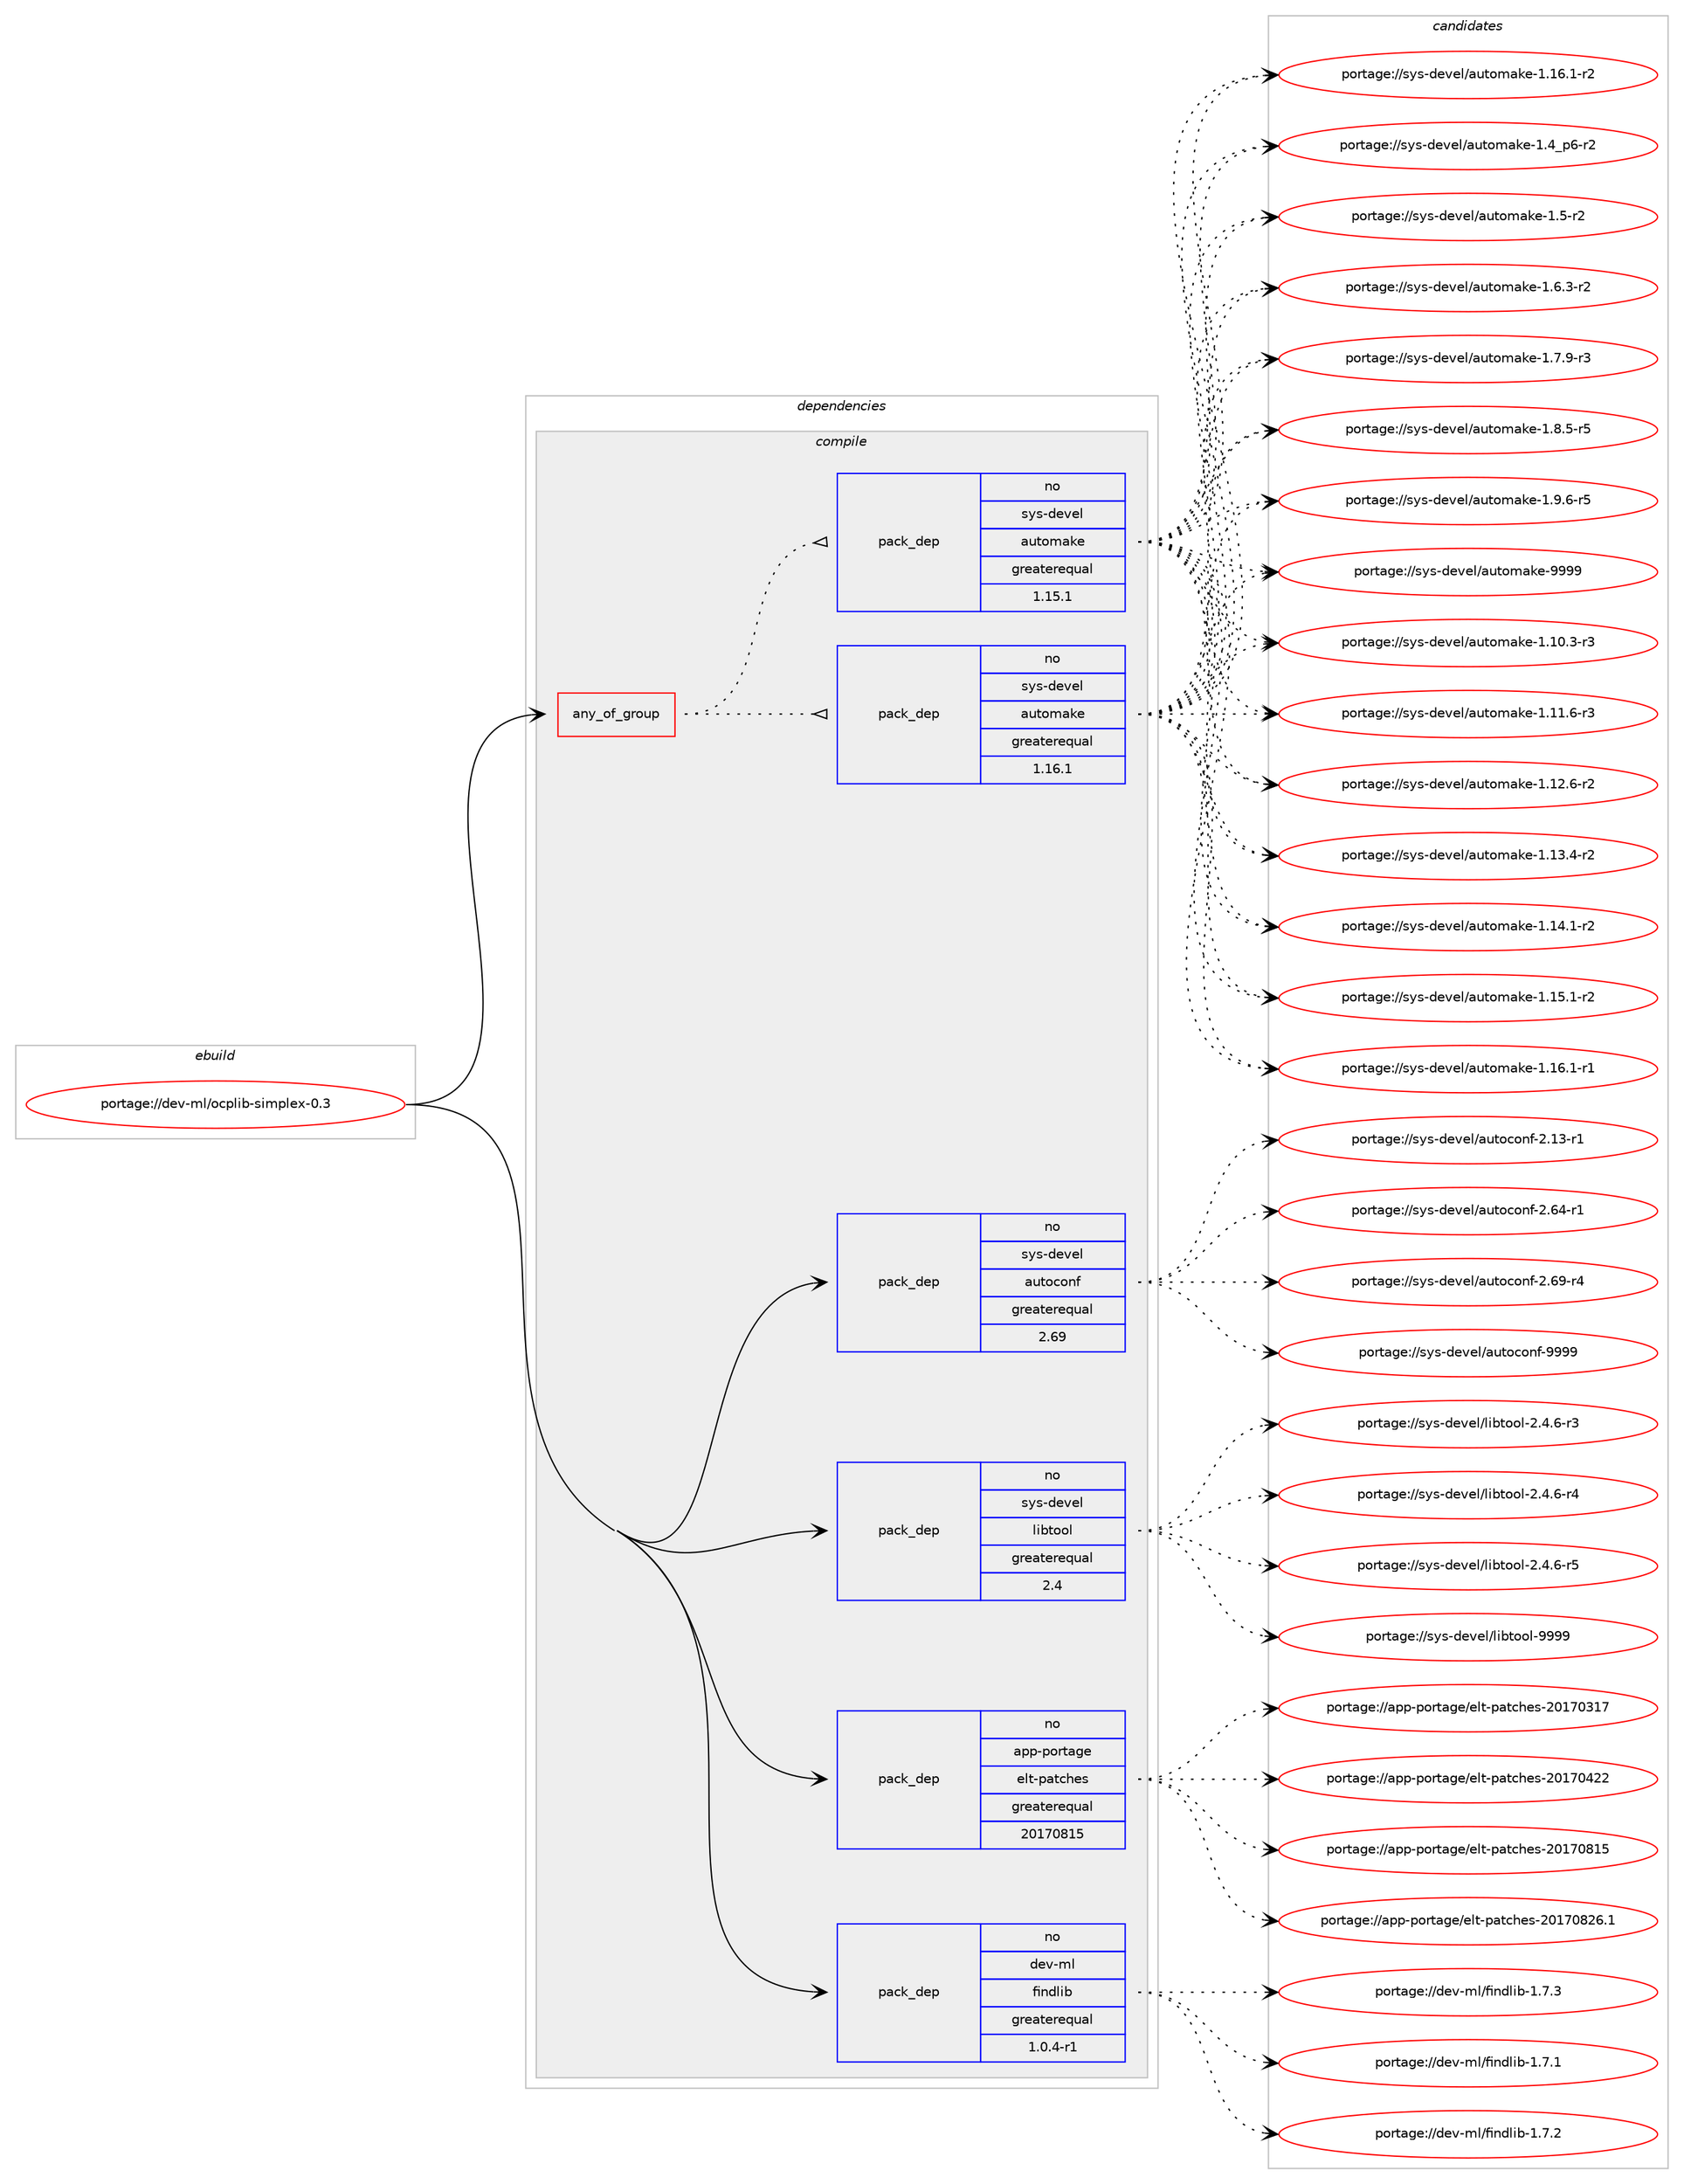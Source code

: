 digraph prolog {

# *************
# Graph options
# *************

newrank=true;
concentrate=true;
compound=true;
graph [rankdir=LR,fontname=Helvetica,fontsize=10,ranksep=1.5];#, ranksep=2.5, nodesep=0.2];
edge  [arrowhead=vee];
node  [fontname=Helvetica,fontsize=10];

# **********
# The ebuild
# **********

subgraph cluster_leftcol {
color=gray;
rank=same;
label=<<i>ebuild</i>>;
id [label="portage://dev-ml/ocplib-simplex-0.3", color=red, width=4, href="../dev-ml/ocplib-simplex-0.3.svg"];
}

# ****************
# The dependencies
# ****************

subgraph cluster_midcol {
color=gray;
label=<<i>dependencies</i>>;
subgraph cluster_compile {
fillcolor="#eeeeee";
style=filled;
label=<<i>compile</i>>;
subgraph any3104 {
dependency107427 [label=<<TABLE BORDER="0" CELLBORDER="1" CELLSPACING="0" CELLPADDING="4"><TR><TD CELLPADDING="10">any_of_group</TD></TR></TABLE>>, shape=none, color=red];subgraph pack81770 {
dependency107428 [label=<<TABLE BORDER="0" CELLBORDER="1" CELLSPACING="0" CELLPADDING="4" WIDTH="220"><TR><TD ROWSPAN="6" CELLPADDING="30">pack_dep</TD></TR><TR><TD WIDTH="110">no</TD></TR><TR><TD>sys-devel</TD></TR><TR><TD>automake</TD></TR><TR><TD>greaterequal</TD></TR><TR><TD>1.16.1</TD></TR></TABLE>>, shape=none, color=blue];
}
dependency107427:e -> dependency107428:w [weight=20,style="dotted",arrowhead="oinv"];
subgraph pack81771 {
dependency107429 [label=<<TABLE BORDER="0" CELLBORDER="1" CELLSPACING="0" CELLPADDING="4" WIDTH="220"><TR><TD ROWSPAN="6" CELLPADDING="30">pack_dep</TD></TR><TR><TD WIDTH="110">no</TD></TR><TR><TD>sys-devel</TD></TR><TR><TD>automake</TD></TR><TR><TD>greaterequal</TD></TR><TR><TD>1.15.1</TD></TR></TABLE>>, shape=none, color=blue];
}
dependency107427:e -> dependency107429:w [weight=20,style="dotted",arrowhead="oinv"];
}
id:e -> dependency107427:w [weight=20,style="solid",arrowhead="vee"];
subgraph pack81772 {
dependency107430 [label=<<TABLE BORDER="0" CELLBORDER="1" CELLSPACING="0" CELLPADDING="4" WIDTH="220"><TR><TD ROWSPAN="6" CELLPADDING="30">pack_dep</TD></TR><TR><TD WIDTH="110">no</TD></TR><TR><TD>app-portage</TD></TR><TR><TD>elt-patches</TD></TR><TR><TD>greaterequal</TD></TR><TR><TD>20170815</TD></TR></TABLE>>, shape=none, color=blue];
}
id:e -> dependency107430:w [weight=20,style="solid",arrowhead="vee"];
subgraph pack81773 {
dependency107431 [label=<<TABLE BORDER="0" CELLBORDER="1" CELLSPACING="0" CELLPADDING="4" WIDTH="220"><TR><TD ROWSPAN="6" CELLPADDING="30">pack_dep</TD></TR><TR><TD WIDTH="110">no</TD></TR><TR><TD>dev-ml</TD></TR><TR><TD>findlib</TD></TR><TR><TD>greaterequal</TD></TR><TR><TD>1.0.4-r1</TD></TR></TABLE>>, shape=none, color=blue];
}
id:e -> dependency107431:w [weight=20,style="solid",arrowhead="vee"];
subgraph pack81774 {
dependency107432 [label=<<TABLE BORDER="0" CELLBORDER="1" CELLSPACING="0" CELLPADDING="4" WIDTH="220"><TR><TD ROWSPAN="6" CELLPADDING="30">pack_dep</TD></TR><TR><TD WIDTH="110">no</TD></TR><TR><TD>sys-devel</TD></TR><TR><TD>autoconf</TD></TR><TR><TD>greaterequal</TD></TR><TR><TD>2.69</TD></TR></TABLE>>, shape=none, color=blue];
}
id:e -> dependency107432:w [weight=20,style="solid",arrowhead="vee"];
subgraph pack81775 {
dependency107433 [label=<<TABLE BORDER="0" CELLBORDER="1" CELLSPACING="0" CELLPADDING="4" WIDTH="220"><TR><TD ROWSPAN="6" CELLPADDING="30">pack_dep</TD></TR><TR><TD WIDTH="110">no</TD></TR><TR><TD>sys-devel</TD></TR><TR><TD>libtool</TD></TR><TR><TD>greaterequal</TD></TR><TR><TD>2.4</TD></TR></TABLE>>, shape=none, color=blue];
}
id:e -> dependency107433:w [weight=20,style="solid",arrowhead="vee"];
}
subgraph cluster_compileandrun {
fillcolor="#eeeeee";
style=filled;
label=<<i>compile and run</i>>;
}
subgraph cluster_run {
fillcolor="#eeeeee";
style=filled;
label=<<i>run</i>>;
}
}

# **************
# The candidates
# **************

subgraph cluster_choices {
rank=same;
color=gray;
label=<<i>candidates</i>>;

subgraph choice81770 {
color=black;
nodesep=1;
choiceportage11512111545100101118101108479711711611110997107101454946494846514511451 [label="portage://sys-devel/automake-1.10.3-r3", color=red, width=4,href="../sys-devel/automake-1.10.3-r3.svg"];
choiceportage11512111545100101118101108479711711611110997107101454946494946544511451 [label="portage://sys-devel/automake-1.11.6-r3", color=red, width=4,href="../sys-devel/automake-1.11.6-r3.svg"];
choiceportage11512111545100101118101108479711711611110997107101454946495046544511450 [label="portage://sys-devel/automake-1.12.6-r2", color=red, width=4,href="../sys-devel/automake-1.12.6-r2.svg"];
choiceportage11512111545100101118101108479711711611110997107101454946495146524511450 [label="portage://sys-devel/automake-1.13.4-r2", color=red, width=4,href="../sys-devel/automake-1.13.4-r2.svg"];
choiceportage11512111545100101118101108479711711611110997107101454946495246494511450 [label="portage://sys-devel/automake-1.14.1-r2", color=red, width=4,href="../sys-devel/automake-1.14.1-r2.svg"];
choiceportage11512111545100101118101108479711711611110997107101454946495346494511450 [label="portage://sys-devel/automake-1.15.1-r2", color=red, width=4,href="../sys-devel/automake-1.15.1-r2.svg"];
choiceportage11512111545100101118101108479711711611110997107101454946495446494511449 [label="portage://sys-devel/automake-1.16.1-r1", color=red, width=4,href="../sys-devel/automake-1.16.1-r1.svg"];
choiceportage11512111545100101118101108479711711611110997107101454946495446494511450 [label="portage://sys-devel/automake-1.16.1-r2", color=red, width=4,href="../sys-devel/automake-1.16.1-r2.svg"];
choiceportage115121115451001011181011084797117116111109971071014549465295112544511450 [label="portage://sys-devel/automake-1.4_p6-r2", color=red, width=4,href="../sys-devel/automake-1.4_p6-r2.svg"];
choiceportage11512111545100101118101108479711711611110997107101454946534511450 [label="portage://sys-devel/automake-1.5-r2", color=red, width=4,href="../sys-devel/automake-1.5-r2.svg"];
choiceportage115121115451001011181011084797117116111109971071014549465446514511450 [label="portage://sys-devel/automake-1.6.3-r2", color=red, width=4,href="../sys-devel/automake-1.6.3-r2.svg"];
choiceportage115121115451001011181011084797117116111109971071014549465546574511451 [label="portage://sys-devel/automake-1.7.9-r3", color=red, width=4,href="../sys-devel/automake-1.7.9-r3.svg"];
choiceportage115121115451001011181011084797117116111109971071014549465646534511453 [label="portage://sys-devel/automake-1.8.5-r5", color=red, width=4,href="../sys-devel/automake-1.8.5-r5.svg"];
choiceportage115121115451001011181011084797117116111109971071014549465746544511453 [label="portage://sys-devel/automake-1.9.6-r5", color=red, width=4,href="../sys-devel/automake-1.9.6-r5.svg"];
choiceportage115121115451001011181011084797117116111109971071014557575757 [label="portage://sys-devel/automake-9999", color=red, width=4,href="../sys-devel/automake-9999.svg"];
dependency107428:e -> choiceportage11512111545100101118101108479711711611110997107101454946494846514511451:w [style=dotted,weight="100"];
dependency107428:e -> choiceportage11512111545100101118101108479711711611110997107101454946494946544511451:w [style=dotted,weight="100"];
dependency107428:e -> choiceportage11512111545100101118101108479711711611110997107101454946495046544511450:w [style=dotted,weight="100"];
dependency107428:e -> choiceportage11512111545100101118101108479711711611110997107101454946495146524511450:w [style=dotted,weight="100"];
dependency107428:e -> choiceportage11512111545100101118101108479711711611110997107101454946495246494511450:w [style=dotted,weight="100"];
dependency107428:e -> choiceportage11512111545100101118101108479711711611110997107101454946495346494511450:w [style=dotted,weight="100"];
dependency107428:e -> choiceportage11512111545100101118101108479711711611110997107101454946495446494511449:w [style=dotted,weight="100"];
dependency107428:e -> choiceportage11512111545100101118101108479711711611110997107101454946495446494511450:w [style=dotted,weight="100"];
dependency107428:e -> choiceportage115121115451001011181011084797117116111109971071014549465295112544511450:w [style=dotted,weight="100"];
dependency107428:e -> choiceportage11512111545100101118101108479711711611110997107101454946534511450:w [style=dotted,weight="100"];
dependency107428:e -> choiceportage115121115451001011181011084797117116111109971071014549465446514511450:w [style=dotted,weight="100"];
dependency107428:e -> choiceportage115121115451001011181011084797117116111109971071014549465546574511451:w [style=dotted,weight="100"];
dependency107428:e -> choiceportage115121115451001011181011084797117116111109971071014549465646534511453:w [style=dotted,weight="100"];
dependency107428:e -> choiceportage115121115451001011181011084797117116111109971071014549465746544511453:w [style=dotted,weight="100"];
dependency107428:e -> choiceportage115121115451001011181011084797117116111109971071014557575757:w [style=dotted,weight="100"];
}
subgraph choice81771 {
color=black;
nodesep=1;
choiceportage11512111545100101118101108479711711611110997107101454946494846514511451 [label="portage://sys-devel/automake-1.10.3-r3", color=red, width=4,href="../sys-devel/automake-1.10.3-r3.svg"];
choiceportage11512111545100101118101108479711711611110997107101454946494946544511451 [label="portage://sys-devel/automake-1.11.6-r3", color=red, width=4,href="../sys-devel/automake-1.11.6-r3.svg"];
choiceportage11512111545100101118101108479711711611110997107101454946495046544511450 [label="portage://sys-devel/automake-1.12.6-r2", color=red, width=4,href="../sys-devel/automake-1.12.6-r2.svg"];
choiceportage11512111545100101118101108479711711611110997107101454946495146524511450 [label="portage://sys-devel/automake-1.13.4-r2", color=red, width=4,href="../sys-devel/automake-1.13.4-r2.svg"];
choiceportage11512111545100101118101108479711711611110997107101454946495246494511450 [label="portage://sys-devel/automake-1.14.1-r2", color=red, width=4,href="../sys-devel/automake-1.14.1-r2.svg"];
choiceportage11512111545100101118101108479711711611110997107101454946495346494511450 [label="portage://sys-devel/automake-1.15.1-r2", color=red, width=4,href="../sys-devel/automake-1.15.1-r2.svg"];
choiceportage11512111545100101118101108479711711611110997107101454946495446494511449 [label="portage://sys-devel/automake-1.16.1-r1", color=red, width=4,href="../sys-devel/automake-1.16.1-r1.svg"];
choiceportage11512111545100101118101108479711711611110997107101454946495446494511450 [label="portage://sys-devel/automake-1.16.1-r2", color=red, width=4,href="../sys-devel/automake-1.16.1-r2.svg"];
choiceportage115121115451001011181011084797117116111109971071014549465295112544511450 [label="portage://sys-devel/automake-1.4_p6-r2", color=red, width=4,href="../sys-devel/automake-1.4_p6-r2.svg"];
choiceportage11512111545100101118101108479711711611110997107101454946534511450 [label="portage://sys-devel/automake-1.5-r2", color=red, width=4,href="../sys-devel/automake-1.5-r2.svg"];
choiceportage115121115451001011181011084797117116111109971071014549465446514511450 [label="portage://sys-devel/automake-1.6.3-r2", color=red, width=4,href="../sys-devel/automake-1.6.3-r2.svg"];
choiceportage115121115451001011181011084797117116111109971071014549465546574511451 [label="portage://sys-devel/automake-1.7.9-r3", color=red, width=4,href="../sys-devel/automake-1.7.9-r3.svg"];
choiceportage115121115451001011181011084797117116111109971071014549465646534511453 [label="portage://sys-devel/automake-1.8.5-r5", color=red, width=4,href="../sys-devel/automake-1.8.5-r5.svg"];
choiceportage115121115451001011181011084797117116111109971071014549465746544511453 [label="portage://sys-devel/automake-1.9.6-r5", color=red, width=4,href="../sys-devel/automake-1.9.6-r5.svg"];
choiceportage115121115451001011181011084797117116111109971071014557575757 [label="portage://sys-devel/automake-9999", color=red, width=4,href="../sys-devel/automake-9999.svg"];
dependency107429:e -> choiceportage11512111545100101118101108479711711611110997107101454946494846514511451:w [style=dotted,weight="100"];
dependency107429:e -> choiceportage11512111545100101118101108479711711611110997107101454946494946544511451:w [style=dotted,weight="100"];
dependency107429:e -> choiceportage11512111545100101118101108479711711611110997107101454946495046544511450:w [style=dotted,weight="100"];
dependency107429:e -> choiceportage11512111545100101118101108479711711611110997107101454946495146524511450:w [style=dotted,weight="100"];
dependency107429:e -> choiceportage11512111545100101118101108479711711611110997107101454946495246494511450:w [style=dotted,weight="100"];
dependency107429:e -> choiceportage11512111545100101118101108479711711611110997107101454946495346494511450:w [style=dotted,weight="100"];
dependency107429:e -> choiceportage11512111545100101118101108479711711611110997107101454946495446494511449:w [style=dotted,weight="100"];
dependency107429:e -> choiceportage11512111545100101118101108479711711611110997107101454946495446494511450:w [style=dotted,weight="100"];
dependency107429:e -> choiceportage115121115451001011181011084797117116111109971071014549465295112544511450:w [style=dotted,weight="100"];
dependency107429:e -> choiceportage11512111545100101118101108479711711611110997107101454946534511450:w [style=dotted,weight="100"];
dependency107429:e -> choiceportage115121115451001011181011084797117116111109971071014549465446514511450:w [style=dotted,weight="100"];
dependency107429:e -> choiceportage115121115451001011181011084797117116111109971071014549465546574511451:w [style=dotted,weight="100"];
dependency107429:e -> choiceportage115121115451001011181011084797117116111109971071014549465646534511453:w [style=dotted,weight="100"];
dependency107429:e -> choiceportage115121115451001011181011084797117116111109971071014549465746544511453:w [style=dotted,weight="100"];
dependency107429:e -> choiceportage115121115451001011181011084797117116111109971071014557575757:w [style=dotted,weight="100"];
}
subgraph choice81772 {
color=black;
nodesep=1;
choiceportage97112112451121111141169710310147101108116451129711699104101115455048495548514955 [label="portage://app-portage/elt-patches-20170317", color=red, width=4,href="../app-portage/elt-patches-20170317.svg"];
choiceportage97112112451121111141169710310147101108116451129711699104101115455048495548525050 [label="portage://app-portage/elt-patches-20170422", color=red, width=4,href="../app-portage/elt-patches-20170422.svg"];
choiceportage97112112451121111141169710310147101108116451129711699104101115455048495548564953 [label="portage://app-portage/elt-patches-20170815", color=red, width=4,href="../app-portage/elt-patches-20170815.svg"];
choiceportage971121124511211111411697103101471011081164511297116991041011154550484955485650544649 [label="portage://app-portage/elt-patches-20170826.1", color=red, width=4,href="../app-portage/elt-patches-20170826.1.svg"];
dependency107430:e -> choiceportage97112112451121111141169710310147101108116451129711699104101115455048495548514955:w [style=dotted,weight="100"];
dependency107430:e -> choiceportage97112112451121111141169710310147101108116451129711699104101115455048495548525050:w [style=dotted,weight="100"];
dependency107430:e -> choiceportage97112112451121111141169710310147101108116451129711699104101115455048495548564953:w [style=dotted,weight="100"];
dependency107430:e -> choiceportage971121124511211111411697103101471011081164511297116991041011154550484955485650544649:w [style=dotted,weight="100"];
}
subgraph choice81773 {
color=black;
nodesep=1;
choiceportage100101118451091084710210511010010810598454946554649 [label="portage://dev-ml/findlib-1.7.1", color=red, width=4,href="../dev-ml/findlib-1.7.1.svg"];
choiceportage100101118451091084710210511010010810598454946554650 [label="portage://dev-ml/findlib-1.7.2", color=red, width=4,href="../dev-ml/findlib-1.7.2.svg"];
choiceportage100101118451091084710210511010010810598454946554651 [label="portage://dev-ml/findlib-1.7.3", color=red, width=4,href="../dev-ml/findlib-1.7.3.svg"];
dependency107431:e -> choiceportage100101118451091084710210511010010810598454946554649:w [style=dotted,weight="100"];
dependency107431:e -> choiceportage100101118451091084710210511010010810598454946554650:w [style=dotted,weight="100"];
dependency107431:e -> choiceportage100101118451091084710210511010010810598454946554651:w [style=dotted,weight="100"];
}
subgraph choice81774 {
color=black;
nodesep=1;
choiceportage1151211154510010111810110847971171161119911111010245504649514511449 [label="portage://sys-devel/autoconf-2.13-r1", color=red, width=4,href="../sys-devel/autoconf-2.13-r1.svg"];
choiceportage1151211154510010111810110847971171161119911111010245504654524511449 [label="portage://sys-devel/autoconf-2.64-r1", color=red, width=4,href="../sys-devel/autoconf-2.64-r1.svg"];
choiceportage1151211154510010111810110847971171161119911111010245504654574511452 [label="portage://sys-devel/autoconf-2.69-r4", color=red, width=4,href="../sys-devel/autoconf-2.69-r4.svg"];
choiceportage115121115451001011181011084797117116111991111101024557575757 [label="portage://sys-devel/autoconf-9999", color=red, width=4,href="../sys-devel/autoconf-9999.svg"];
dependency107432:e -> choiceportage1151211154510010111810110847971171161119911111010245504649514511449:w [style=dotted,weight="100"];
dependency107432:e -> choiceportage1151211154510010111810110847971171161119911111010245504654524511449:w [style=dotted,weight="100"];
dependency107432:e -> choiceportage1151211154510010111810110847971171161119911111010245504654574511452:w [style=dotted,weight="100"];
dependency107432:e -> choiceportage115121115451001011181011084797117116111991111101024557575757:w [style=dotted,weight="100"];
}
subgraph choice81775 {
color=black;
nodesep=1;
choiceportage1151211154510010111810110847108105981161111111084550465246544511451 [label="portage://sys-devel/libtool-2.4.6-r3", color=red, width=4,href="../sys-devel/libtool-2.4.6-r3.svg"];
choiceportage1151211154510010111810110847108105981161111111084550465246544511452 [label="portage://sys-devel/libtool-2.4.6-r4", color=red, width=4,href="../sys-devel/libtool-2.4.6-r4.svg"];
choiceportage1151211154510010111810110847108105981161111111084550465246544511453 [label="portage://sys-devel/libtool-2.4.6-r5", color=red, width=4,href="../sys-devel/libtool-2.4.6-r5.svg"];
choiceportage1151211154510010111810110847108105981161111111084557575757 [label="portage://sys-devel/libtool-9999", color=red, width=4,href="../sys-devel/libtool-9999.svg"];
dependency107433:e -> choiceportage1151211154510010111810110847108105981161111111084550465246544511451:w [style=dotted,weight="100"];
dependency107433:e -> choiceportage1151211154510010111810110847108105981161111111084550465246544511452:w [style=dotted,weight="100"];
dependency107433:e -> choiceportage1151211154510010111810110847108105981161111111084550465246544511453:w [style=dotted,weight="100"];
dependency107433:e -> choiceportage1151211154510010111810110847108105981161111111084557575757:w [style=dotted,weight="100"];
}
}

}
